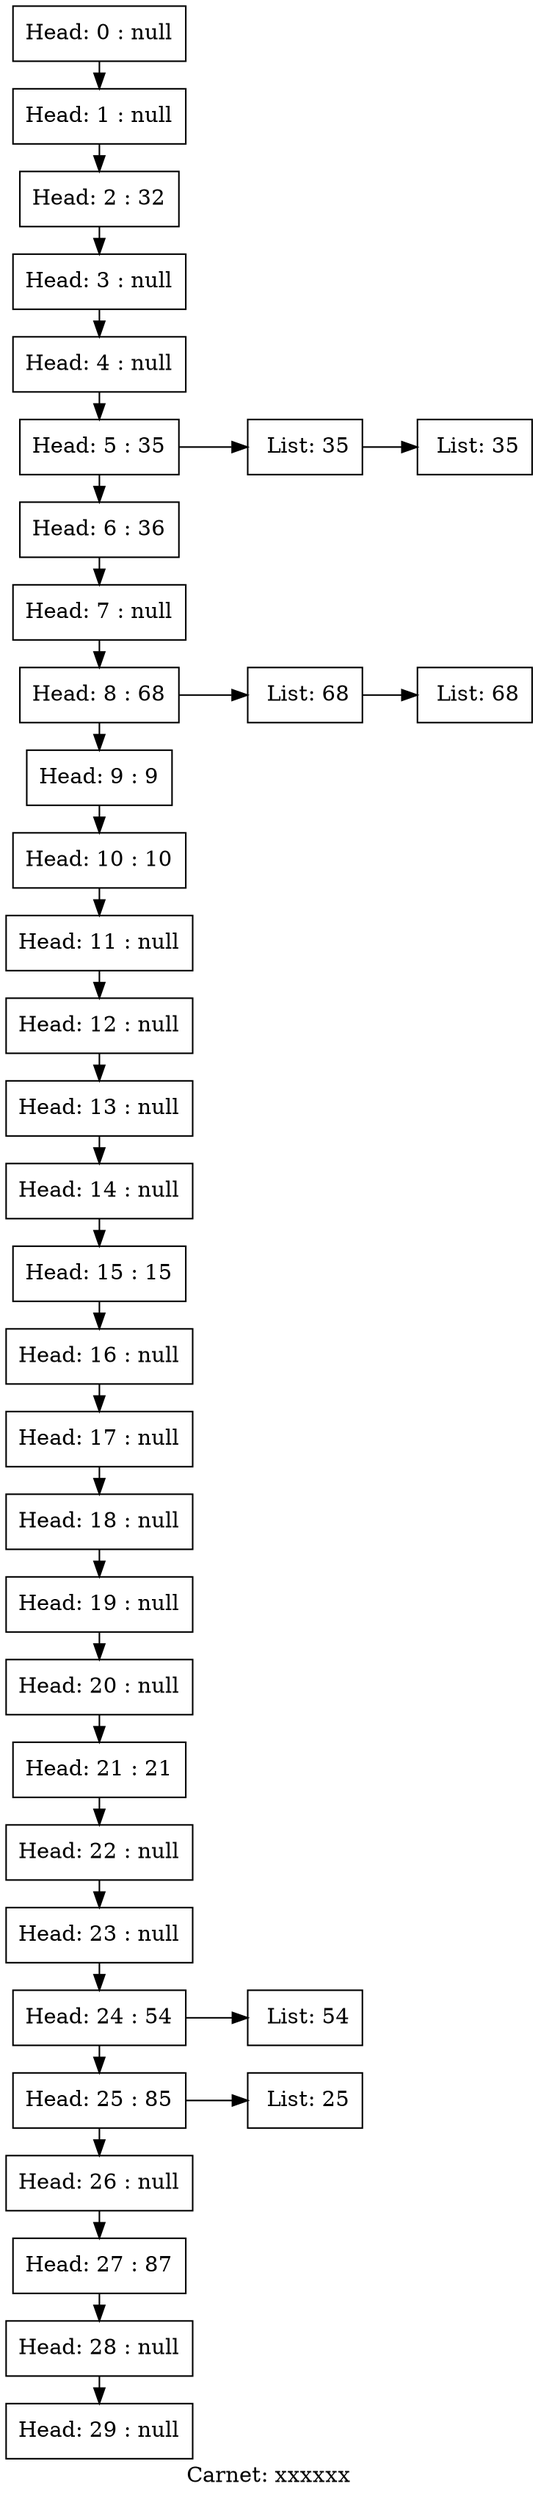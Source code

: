 digraph structs
{
rankdir="LR"
label="Carnet: xxxxxx"
node [shape=box];
Head0 [label="Head: 0 : null"];
Head1 [label="Head: 1 : null"];
Head2 [label="Head: 2 : 32"];
Head3 [label="Head: 3 : null"];
Head4 [label="Head: 4 : null"];
Head5 [label="Head: 5 : 35"];
Head6 [label="Head: 6 : 36"];
Head7 [label="Head: 7 : null"];
Head8 [label="Head: 8 : 68"];
Head9 [label="Head: 9 : 9"];
Head10 [label="Head: 10 : 10"];
Head11 [label="Head: 11 : null"];
Head12 [label="Head: 12 : null"];
Head13 [label="Head: 13 : null"];
Head14 [label="Head: 14 : null"];
Head15 [label="Head: 15 : 15"];
Head16 [label="Head: 16 : null"];
Head17 [label="Head: 17 : null"];
Head18 [label="Head: 18 : null"];
Head19 [label="Head: 19 : null"];
Head20 [label="Head: 20 : null"];
Head21 [label="Head: 21 : 21"];
Head22 [label="Head: 22 : null"];
Head23 [label="Head: 23 : null"];
Head24 [label="Head: 24 : 54"];
Head25 [label="Head: 25 : 85"];
Head26 [label="Head: 26 : null"];
Head27 [label="Head: 27 : 87"];
Head28 [label="Head: 28 : null"];
Head29 [label="Head: 29 : null"];

Head0 -> Head1 -> Head2 -> Head3 -> Head4 -> Head5 -> Head6 -> Head7 -> Head8 -> Head9 -> Head10
-> Head11 -> Head12 -> Head13 -> Head14 -> Head15 -> Head16 -> Head17 -> Head18 -> Head19 -> Head20
-> Head21 -> Head22 -> Head23 -> Head24 -> Head25 -> Head26 -> Head27 -> Head28 -> Head29;

{rank=same;Head0;Head1;Head2;Head3;Head4;Head5;Head6;Head7;Head8;Head9;Head10;Head11;Head12;Head13;
Head14;Head15;Head16;Head17;Head18;Head19;Head20;Head21;Head22;Head23;Head24;Head25;Head26;Head27;Head28;Head29;};

Head5 -> List0;
List0 [label=" List: 35"];

List0 -> List1;
List1 [label=" List: 35"];

Head8 -> List2;
List2 [label=" List: 68"];

List2 -> List3;
List3 [label=" List: 68"];

Head24 -> List4;
List4 [label=" List: 54"];

Head25 -> List5;
List5 [label=" List: 25"];
}
